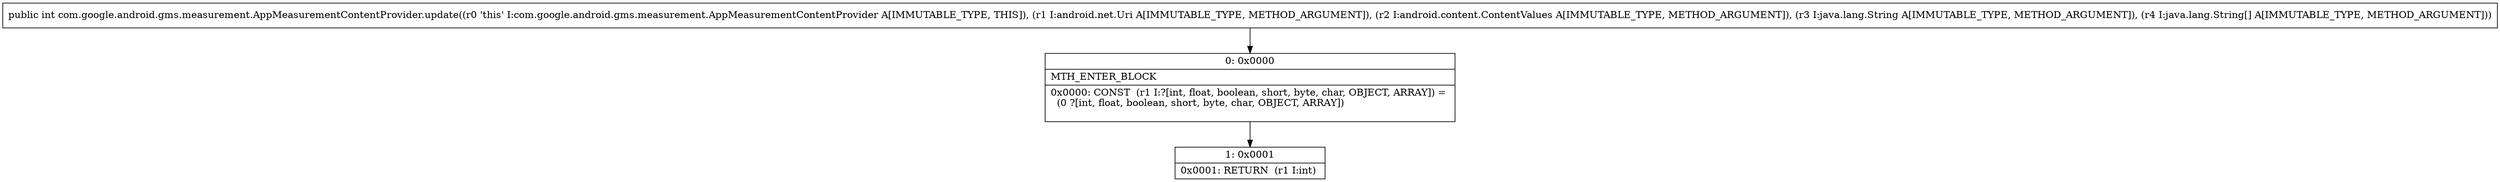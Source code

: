 digraph "CFG forcom.google.android.gms.measurement.AppMeasurementContentProvider.update(Landroid\/net\/Uri;Landroid\/content\/ContentValues;Ljava\/lang\/String;[Ljava\/lang\/String;)I" {
Node_0 [shape=record,label="{0\:\ 0x0000|MTH_ENTER_BLOCK\l|0x0000: CONST  (r1 I:?[int, float, boolean, short, byte, char, OBJECT, ARRAY]) = \l  (0 ?[int, float, boolean, short, byte, char, OBJECT, ARRAY])\l \l}"];
Node_1 [shape=record,label="{1\:\ 0x0001|0x0001: RETURN  (r1 I:int) \l}"];
MethodNode[shape=record,label="{public int com.google.android.gms.measurement.AppMeasurementContentProvider.update((r0 'this' I:com.google.android.gms.measurement.AppMeasurementContentProvider A[IMMUTABLE_TYPE, THIS]), (r1 I:android.net.Uri A[IMMUTABLE_TYPE, METHOD_ARGUMENT]), (r2 I:android.content.ContentValues A[IMMUTABLE_TYPE, METHOD_ARGUMENT]), (r3 I:java.lang.String A[IMMUTABLE_TYPE, METHOD_ARGUMENT]), (r4 I:java.lang.String[] A[IMMUTABLE_TYPE, METHOD_ARGUMENT])) }"];
MethodNode -> Node_0;
Node_0 -> Node_1;
}

